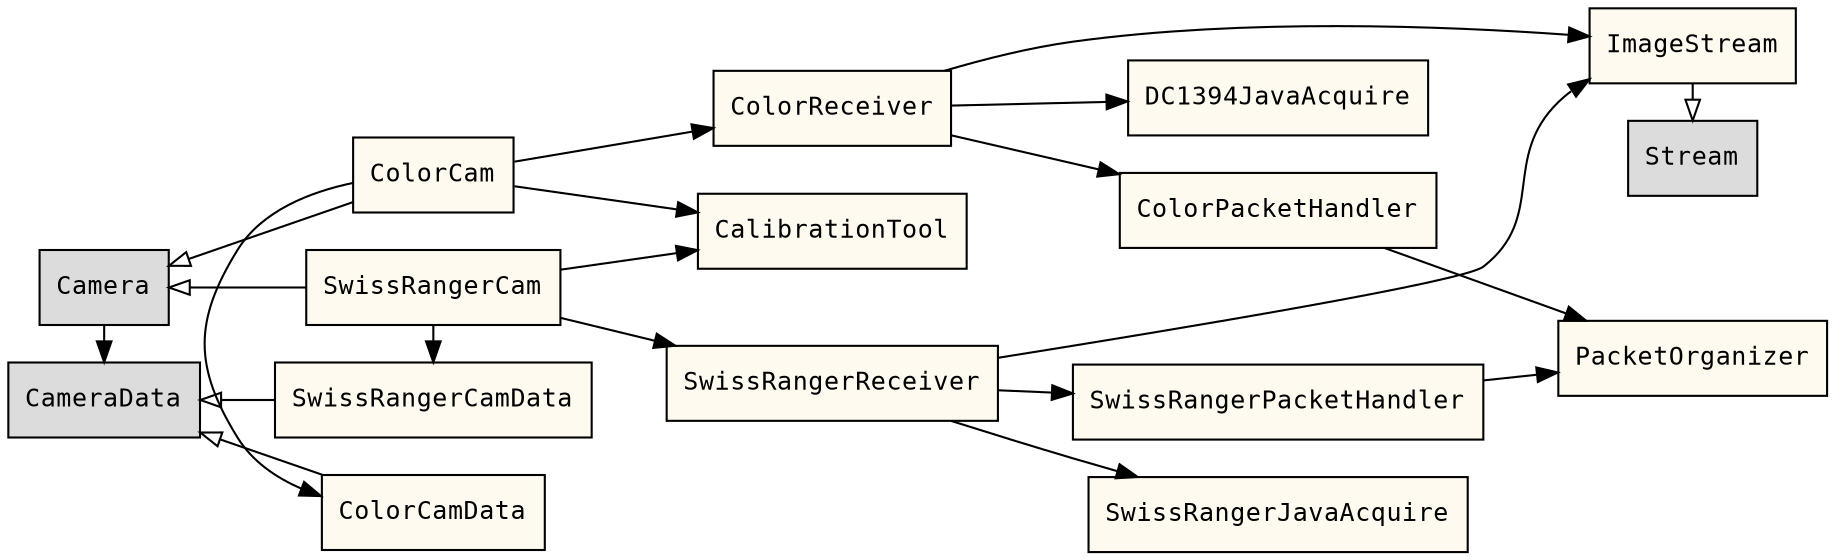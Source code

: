 digraph module_dependecy {

	graph [rankdir = "LR"];
	node [shape = "box" style = "filled" fillcolor = "gainsboro" fontsize = "12" fontname = "Courier"];
		Camera CameraData Stream;
	node [shape = "box" style = "filled" fillcolor = "floralwhite" fontsize = "12" fontname = "Courier"];
	{ rank = "source"; Camera CameraData;}
	{ rank = "same"; ColorCam ColorCamData SwissRangerCam SwissRangerCamData;}
	{ rank = "same"; ColorReceiver SwissRangerReceiver CalibrationTool;}
	{ rank = "same"; ColorPacketHandler SwissRangerPacketHandler;}
	{ rank = "same"; DC1394JavaAcquire SwissRangerJavaAcquire;}
	{ rank = "sink"; ImageStream Stream PacketOrganizer;}
	edge [arrowhead = "normal"];
	Camera -> CameraData;
	ColorCam -> Camera [arrowhead = "empty"] ;
	ColorCam -> ColorCamData;
	ColorCam -> ColorReceiver ;
	ColorCam -> CalibrationTool;
	ColorCamData -> CameraData [arrowhead = "empty"];
	ColorReceiver -> ColorPacketHandler;
	ColorReceiver -> DC1394JavaAcquire;
	ColorReceiver -> ImageStream;
	ImageStream -> Stream [arrowhead = "empty"];
	ColorPacketHandler -> PacketOrganizer;
	SwissRangerCam -> Camera [arrowhead = "empty"] ;
	SwissRangerCam -> SwissRangerCamData;
	SwissRangerCam -> SwissRangerReceiver ;
	SwissRangerCam -> CalibrationTool;
	SwissRangerCamData -> CameraData [arrowhead = "empty"];
	SwissRangerReceiver -> SwissRangerPacketHandler;
	SwissRangerReceiver -> SwissRangerJavaAcquire;
	SwissRangerReceiver -> ImageStream;
	SwissRangerPacketHandler -> PacketOrganizer;
}
